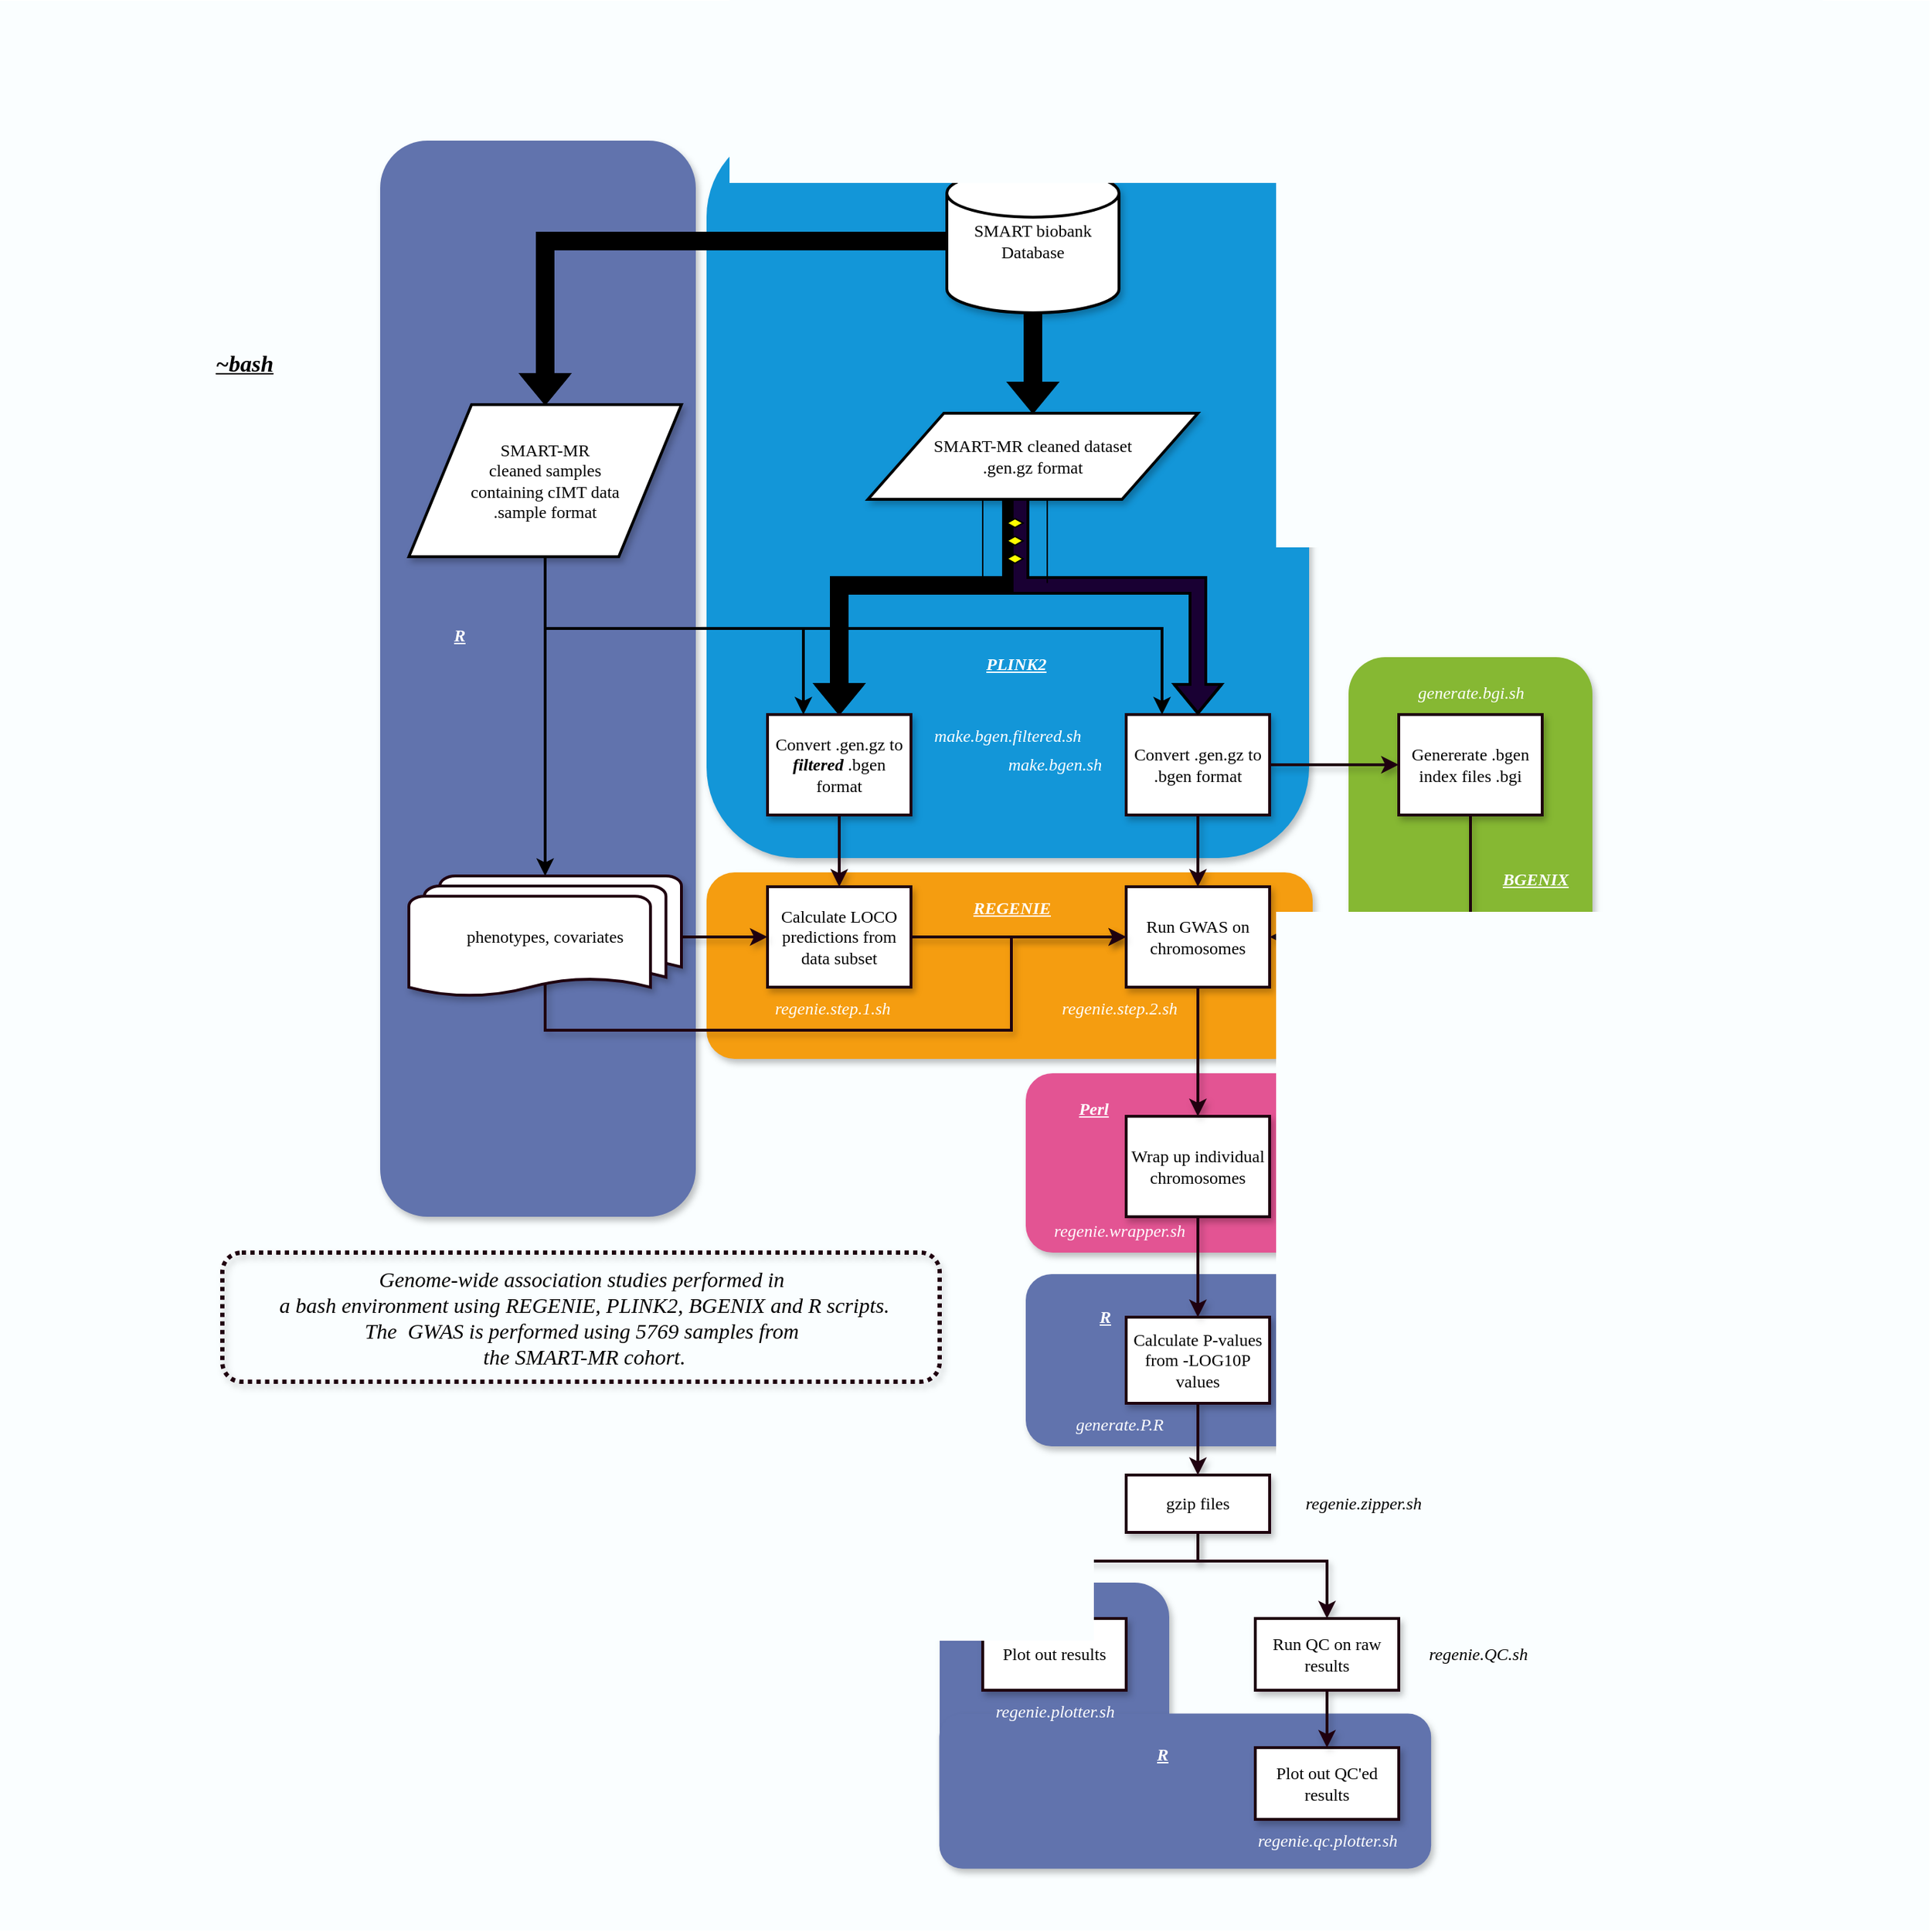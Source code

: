 <mxfile version="20.4.0" type="github">
  <diagram id="kgpKYQtTHZ0yAKxKKP6v" name="Page-1">
    <mxGraphModel dx="2952" dy="2538" grid="1" gridSize="10" guides="1" tooltips="1" connect="1" arrows="1" fold="1" page="1" pageScale="1" pageWidth="850" pageHeight="1100" background="none" math="0" shadow="0">
      <root>
        <mxCell id="0" />
        <mxCell id="1" parent="0" />
        <mxCell id="tp_FHZZYY3tg1q9kBMh7-71" value="" style="whiteSpace=wrap;html=1;aspect=fixed;strokeWidth=20;fontFamily=Georgia;fontColor=#000000;fillColor=#FAFEFF;strokeColor=none;sketch=0;" parent="1" vertex="1">
          <mxGeometry x="-425" y="-277.5" width="1345" height="1345" as="geometry" />
        </mxCell>
        <mxCell id="tp_FHZZYY3tg1q9kBMh7-68" value="" style="whiteSpace=wrap;html=1;fontFamily=Georgia;fontColor=none;fillColor=#6173AD;strokeColor=none;sketch=0;glass=0;shadow=1;rounded=1;" parent="1" vertex="1">
          <mxGeometry x="230" y="825" width="160" height="175" as="geometry" />
        </mxCell>
        <mxCell id="tp_FHZZYY3tg1q9kBMh7-67" value="" style="whiteSpace=wrap;html=1;fontFamily=Georgia;fontColor=none;fillColor=#6173AD;strokeColor=none;sketch=0;glass=0;shadow=1;rounded=1;" parent="1" vertex="1">
          <mxGeometry x="290" y="610" width="200" height="120" as="geometry" />
        </mxCell>
        <mxCell id="tp_FHZZYY3tg1q9kBMh7-63" value="" style="whiteSpace=wrap;html=1;fontFamily=Georgia;fontColor=#000000;fillColor=#F59D10;strokeColor=none;sketch=0;glass=0;shadow=1;rounded=1;" parent="1" vertex="1">
          <mxGeometry x="67.5" y="330" width="422.5" height="130" as="geometry" />
        </mxCell>
        <mxCell id="tp_FHZZYY3tg1q9kBMh7-60" value="" style="whiteSpace=wrap;html=1;fontFamily=Georgia;fontColor=#000000;fillColor=#86B833;strokeColor=none;sketch=0;rounded=1;glass=0;shadow=1;" parent="1" vertex="1">
          <mxGeometry x="515" y="180" width="170" height="270" as="geometry" />
        </mxCell>
        <mxCell id="tp_FHZZYY3tg1q9kBMh7-56" value="" style="whiteSpace=wrap;html=1;fontFamily=Georgia;fontColor=none;fillColor=#6173AD;strokeColor=none;sketch=0;glass=0;shadow=1;rounded=1;" parent="1" vertex="1">
          <mxGeometry x="-160" y="-180" width="220" height="750" as="geometry" />
        </mxCell>
        <mxCell id="tp_FHZZYY3tg1q9kBMh7-55" value="" style="whiteSpace=wrap;html=1;fillColor=#1396D8;strokeColor=none;fontFamily=Georgia;sketch=0;glass=0;shadow=1;rounded=1;" parent="1" vertex="1">
          <mxGeometry x="67.5" y="-190" width="420" height="510" as="geometry" />
        </mxCell>
        <mxCell id="tp_FHZZYY3tg1q9kBMh7-1" value="&lt;font&gt;SMART-MR cleaned dataset&lt;br&gt;.gen.gz format&lt;br&gt;&lt;/font&gt;" style="shape=parallelogram;html=1;strokeWidth=2;perimeter=parallelogramPerimeter;whiteSpace=wrap;arcSize=12;size=0.23;fontFamily=Georgia;strokeColor=default;sketch=0;shadow=1;" parent="1" vertex="1">
          <mxGeometry x="180" y="10" width="230" height="60" as="geometry" />
        </mxCell>
        <mxCell id="tp_FHZZYY3tg1q9kBMh7-3" value="" style="shape=flexArrow;endArrow=classic;html=1;strokeWidth=2;strokeColor=default;fillColor=#000000;entryX=0.5;entryY=0;entryDx=0;entryDy=0;fontFamily=Georgia;rounded=0;sketch=0;" parent="1" target="tp_FHZZYY3tg1q9kBMh7-4" edge="1">
          <mxGeometry width="50" height="50" relative="1" as="geometry">
            <mxPoint x="280" y="70" as="sourcePoint" />
            <mxPoint x="280" y="140" as="targetPoint" />
            <Array as="points">
              <mxPoint x="280" y="130" />
              <mxPoint x="160" y="130" />
            </Array>
          </mxGeometry>
        </mxCell>
        <mxCell id="tp_FHZZYY3tg1q9kBMh7-14" value="" style="edgeStyle=orthogonalEdgeStyle;orthogonalLoop=1;jettySize=auto;html=1;strokeColor=#1F000F;strokeWidth=2;fillColor=#000000;fontFamily=Georgia;rounded=0;sketch=0;shadow=1;" parent="1" source="tp_FHZZYY3tg1q9kBMh7-4" target="tp_FHZZYY3tg1q9kBMh7-11" edge="1">
          <mxGeometry relative="1" as="geometry" />
        </mxCell>
        <mxCell id="tp_FHZZYY3tg1q9kBMh7-4" value="Convert .gen.gz to &lt;i&gt;&lt;b&gt;filtered&lt;/b&gt; &lt;/i&gt;.bgen format" style="whiteSpace=wrap;html=1;absoluteArcSize=1;arcSize=14;strokeWidth=2;fillColor=#FFFFFF;fontFamily=Georgia;strokeColor=#1F000F;sketch=0;shadow=1;" parent="1" vertex="1">
          <mxGeometry x="110" y="220" width="100" height="70" as="geometry" />
        </mxCell>
        <mxCell id="tp_FHZZYY3tg1q9kBMh7-15" value="" style="edgeStyle=orthogonalEdgeStyle;orthogonalLoop=1;jettySize=auto;html=1;strokeColor=#1F000F;strokeWidth=2;fillColor=#000000;fontFamily=Georgia;rounded=0;sketch=0;shadow=1;" parent="1" source="tp_FHZZYY3tg1q9kBMh7-6" target="tp_FHZZYY3tg1q9kBMh7-12" edge="1">
          <mxGeometry relative="1" as="geometry" />
        </mxCell>
        <mxCell id="tp_FHZZYY3tg1q9kBMh7-18" style="edgeStyle=orthogonalEdgeStyle;orthogonalLoop=1;jettySize=auto;html=1;strokeColor=#1F000F;strokeWidth=2;fillColor=#000000;fontFamily=Georgia;rounded=0;sketch=0;shadow=1;" parent="1" source="tp_FHZZYY3tg1q9kBMh7-6" target="tp_FHZZYY3tg1q9kBMh7-9" edge="1">
          <mxGeometry relative="1" as="geometry" />
        </mxCell>
        <mxCell id="tp_FHZZYY3tg1q9kBMh7-6" value="Convert .gen.gz to .bgen format" style="whiteSpace=wrap;html=1;absoluteArcSize=1;arcSize=14;strokeWidth=2;fillColor=#FFFFFF;fontFamily=Georgia;strokeColor=#1F000F;sketch=0;shadow=1;" parent="1" vertex="1">
          <mxGeometry x="360" y="220" width="100" height="70" as="geometry" />
        </mxCell>
        <mxCell id="tp_FHZZYY3tg1q9kBMh7-7" value="" style="shape=flexArrow;endArrow=classic;html=1;strokeWidth=2;strokeColor=default;fillColor=#190033;entryX=0.5;entryY=0;entryDx=0;entryDy=0;exitX=0.461;exitY=0.983;exitDx=0;exitDy=0;exitPerimeter=0;fontFamily=Georgia;rounded=0;sketch=0;" parent="1" source="tp_FHZZYY3tg1q9kBMh7-1" target="tp_FHZZYY3tg1q9kBMh7-6" edge="1">
          <mxGeometry width="50" height="50" relative="1" as="geometry">
            <mxPoint x="290" y="80" as="sourcePoint" />
            <mxPoint x="170" y="230" as="targetPoint" />
            <Array as="points">
              <mxPoint x="286" y="130" />
              <mxPoint x="410" y="130" />
            </Array>
          </mxGeometry>
        </mxCell>
        <mxCell id="tp_FHZZYY3tg1q9kBMh7-19" style="edgeStyle=orthogonalEdgeStyle;orthogonalLoop=1;jettySize=auto;html=1;entryX=1;entryY=0.5;entryDx=0;entryDy=0;strokeColor=#1F000F;strokeWidth=2;fillColor=#000000;fontFamily=Georgia;rounded=0;sketch=0;shadow=1;" parent="1" source="tp_FHZZYY3tg1q9kBMh7-9" target="tp_FHZZYY3tg1q9kBMh7-12" edge="1">
          <mxGeometry relative="1" as="geometry">
            <Array as="points">
              <mxPoint x="600" y="375" />
            </Array>
          </mxGeometry>
        </mxCell>
        <mxCell id="tp_FHZZYY3tg1q9kBMh7-9" value="Genererate .bgen index files .bgi" style="whiteSpace=wrap;html=1;absoluteArcSize=1;arcSize=14;strokeWidth=2;fillColor=#FFFFFF;fontFamily=Georgia;strokeColor=#1F000F;sketch=0;shadow=1;" parent="1" vertex="1">
          <mxGeometry x="550" y="220" width="100" height="70" as="geometry" />
        </mxCell>
        <mxCell id="tp_FHZZYY3tg1q9kBMh7-17" style="edgeStyle=orthogonalEdgeStyle;orthogonalLoop=1;jettySize=auto;html=1;entryX=0;entryY=0.5;entryDx=0;entryDy=0;strokeColor=#1F000F;strokeWidth=2;fillColor=#000000;fontFamily=Georgia;rounded=0;sketch=0;shadow=1;" parent="1" source="tp_FHZZYY3tg1q9kBMh7-11" target="tp_FHZZYY3tg1q9kBMh7-12" edge="1">
          <mxGeometry relative="1" as="geometry" />
        </mxCell>
        <mxCell id="tp_FHZZYY3tg1q9kBMh7-11" value="Calculate LOCO predictions from data subset" style="whiteSpace=wrap;html=1;absoluteArcSize=1;arcSize=14;strokeWidth=2;fillColor=#FFFFFF;fontFamily=Georgia;strokeColor=#1F000F;sketch=0;shadow=1;" parent="1" vertex="1">
          <mxGeometry x="110" y="340" width="100" height="70" as="geometry" />
        </mxCell>
        <mxCell id="tp_FHZZYY3tg1q9kBMh7-12" value="Run GWAS on chromosomes" style="whiteSpace=wrap;html=1;absoluteArcSize=1;arcSize=14;strokeWidth=2;fillColor=#FFFFFF;fontFamily=Georgia;strokeColor=#1F000F;sketch=0;shadow=1;" parent="1" vertex="1">
          <mxGeometry x="360" y="340" width="100" height="70" as="geometry" />
        </mxCell>
        <mxCell id="tp_FHZZYY3tg1q9kBMh7-28" value="" style="edgeStyle=orthogonalEdgeStyle;orthogonalLoop=1;jettySize=auto;html=1;strokeColor=#1F000F;strokeWidth=2;fillColor=#000000;fontFamily=Georgia;rounded=0;sketch=0;shadow=1;" parent="1" source="tp_FHZZYY3tg1q9kBMh7-22" target="tp_FHZZYY3tg1q9kBMh7-27" edge="1">
          <mxGeometry relative="1" as="geometry" />
        </mxCell>
        <mxCell id="tp_FHZZYY3tg1q9kBMh7-22" value="Calculate P-values from -LOG10P values" style="whiteSpace=wrap;html=1;absoluteArcSize=1;arcSize=14;strokeWidth=2;fillColor=#FFFFFF;fontFamily=Georgia;strokeColor=#1F000F;sketch=0;shadow=1;" parent="1" vertex="1">
          <mxGeometry x="360" y="640" width="100" height="60" as="geometry" />
        </mxCell>
        <mxCell id="tp_FHZZYY3tg1q9kBMh7-25" value="" style="edgeStyle=orthogonalEdgeStyle;orthogonalLoop=1;jettySize=auto;html=1;strokeColor=#1F000F;strokeWidth=2;fillColor=#000000;fontFamily=Georgia;rounded=0;sketch=0;shadow=1;" parent="1" source="tp_FHZZYY3tg1q9kBMh7-24" target="tp_FHZZYY3tg1q9kBMh7-11" edge="1">
          <mxGeometry relative="1" as="geometry" />
        </mxCell>
        <mxCell id="tp_FHZZYY3tg1q9kBMh7-65" style="edgeStyle=orthogonalEdgeStyle;orthogonalLoop=1;jettySize=auto;html=1;entryX=0;entryY=0.5;entryDx=0;entryDy=0;strokeColor=#1F000F;strokeWidth=2;fontFamily=Georgia;fontColor=#000000;fillColor=#000000;exitX=0.5;exitY=0.771;exitDx=0;exitDy=0;exitPerimeter=0;rounded=0;sketch=0;shadow=1;" parent="1" source="tp_FHZZYY3tg1q9kBMh7-24" target="tp_FHZZYY3tg1q9kBMh7-12" edge="1">
          <mxGeometry relative="1" as="geometry">
            <Array as="points">
              <mxPoint x="-45" y="440" />
              <mxPoint x="280" y="440" />
              <mxPoint x="280" y="375" />
            </Array>
          </mxGeometry>
        </mxCell>
        <mxCell id="tp_FHZZYY3tg1q9kBMh7-24" value="phenotypes, covariates" style="strokeWidth=2;html=1;shape=mxgraph.flowchart.multi-document;whiteSpace=wrap;fillColor=#FFFFFF;fontFamily=Georgia;strokeColor=#1F000F;sketch=0;shadow=1;" parent="1" vertex="1">
          <mxGeometry x="-140" y="332.5" width="190" height="85" as="geometry" />
        </mxCell>
        <mxCell id="tp_FHZZYY3tg1q9kBMh7-30" value="" style="edgeStyle=orthogonalEdgeStyle;orthogonalLoop=1;jettySize=auto;html=1;strokeColor=#1F000F;strokeWidth=2;fillColor=#000000;fontFamily=Georgia;entryX=0.5;entryY=0;entryDx=0;entryDy=0;rounded=0;sketch=0;shadow=1;" parent="1" source="tp_FHZZYY3tg1q9kBMh7-27" target="tp_FHZZYY3tg1q9kBMh7-29" edge="1">
          <mxGeometry relative="1" as="geometry">
            <mxPoint x="310" y="830" as="targetPoint" />
            <Array as="points">
              <mxPoint x="410" y="810" />
              <mxPoint x="310" y="810" />
            </Array>
          </mxGeometry>
        </mxCell>
        <mxCell id="tp_FHZZYY3tg1q9kBMh7-35" style="edgeStyle=orthogonalEdgeStyle;orthogonalLoop=1;jettySize=auto;html=1;entryX=0.5;entryY=0;entryDx=0;entryDy=0;strokeColor=#1F000F;strokeWidth=2;fillColor=#000000;exitX=0.5;exitY=1;exitDx=0;exitDy=0;fontFamily=Georgia;rounded=0;sketch=0;shadow=1;" parent="1" source="tp_FHZZYY3tg1q9kBMh7-27" target="tp_FHZZYY3tg1q9kBMh7-31" edge="1">
          <mxGeometry relative="1" as="geometry">
            <Array as="points">
              <mxPoint x="410" y="810" />
              <mxPoint x="500" y="810" />
            </Array>
          </mxGeometry>
        </mxCell>
        <mxCell id="tp_FHZZYY3tg1q9kBMh7-27" value="gzip files" style="whiteSpace=wrap;html=1;absoluteArcSize=1;arcSize=14;strokeWidth=2;fillColor=#FFFFFF;fontFamily=Georgia;strokeColor=#1F000F;sketch=0;shadow=1;" parent="1" vertex="1">
          <mxGeometry x="360" y="750" width="100" height="40" as="geometry" />
        </mxCell>
        <mxCell id="tp_FHZZYY3tg1q9kBMh7-29" value="Plot out results" style="whiteSpace=wrap;html=1;absoluteArcSize=1;arcSize=14;strokeWidth=2;fillColor=#FFFFFF;fontFamily=Georgia;strokeColor=#1F000F;sketch=0;shadow=1;" parent="1" vertex="1">
          <mxGeometry x="260" y="850" width="100" height="50" as="geometry" />
        </mxCell>
        <mxCell id="tp_FHZZYY3tg1q9kBMh7-31" value="Run QC on raw results" style="whiteSpace=wrap;html=1;absoluteArcSize=1;arcSize=14;strokeWidth=2;fillColor=#FFFFFF;fontFamily=Georgia;strokeColor=#1F000F;sketch=0;shadow=1;" parent="1" vertex="1">
          <mxGeometry x="450" y="850" width="100" height="50" as="geometry" />
        </mxCell>
        <mxCell id="tp_FHZZYY3tg1q9kBMh7-37" value="&lt;i&gt;&lt;b&gt;&lt;u&gt;PLINK2&lt;/u&gt;&lt;/b&gt;&lt;/i&gt;" style="text;html=1;align=center;verticalAlign=middle;resizable=0;points=[];autosize=1;strokeColor=none;fillColor=none;fontFamily=Georgia;sketch=0;shadow=1;fontColor=#FFFFFF;" parent="1" vertex="1">
          <mxGeometry x="247.5" y="170" width="70" height="30" as="geometry" />
        </mxCell>
        <mxCell id="tp_FHZZYY3tg1q9kBMh7-38" value="" style="verticalLabelPosition=bottom;verticalAlign=top;html=1;shape=mxgraph.flowchart.parallel_mode;pointerEvents=1;fillColor=#FFFFFF;rotation=90;fontFamily=Georgia;strokeColor=default;sketch=0;" parent="1" vertex="1">
          <mxGeometry x="253.21" y="76.48" width="58.59" height="45" as="geometry" />
        </mxCell>
        <mxCell id="tp_FHZZYY3tg1q9kBMh7-59" value="&lt;b style=&quot;&quot;&gt;&lt;i&gt;&lt;u&gt;R&lt;/u&gt;&lt;/i&gt;&lt;/b&gt;" style="text;html=1;align=center;verticalAlign=middle;resizable=0;points=[];autosize=1;strokeColor=none;fillColor=none;fontFamily=Georgia;fontColor=#FFFFFF;sketch=0;shadow=1;" parent="1" vertex="1">
          <mxGeometry x="-120" y="150" width="30" height="30" as="geometry" />
        </mxCell>
        <mxCell id="tp_FHZZYY3tg1q9kBMh7-62" value="&lt;i&gt;&lt;b&gt;&lt;u&gt;BGENIX&lt;/u&gt;&lt;/b&gt;&lt;/i&gt;" style="text;html=1;align=center;verticalAlign=middle;resizable=0;points=[];autosize=1;strokeColor=none;fillColor=none;fontFamily=Georgia;fontColor=#FFFFFF;sketch=0;shadow=1;" parent="1" vertex="1">
          <mxGeometry x="605" y="320" width="80" height="30" as="geometry" />
        </mxCell>
        <mxCell id="tp_FHZZYY3tg1q9kBMh7-66" value="&lt;i&gt;&lt;b&gt;&lt;u&gt;REGENIE&lt;/u&gt;&lt;/b&gt;&lt;/i&gt;" style="text;html=1;align=center;verticalAlign=middle;resizable=0;points=[];autosize=1;strokeColor=none;fillColor=none;fontFamily=Georgia;fontColor=#FFFFFF;sketch=0;shadow=1;" parent="1" vertex="1">
          <mxGeometry x="240" y="340" width="80" height="30" as="geometry" />
        </mxCell>
        <mxCell id="tp_FHZZYY3tg1q9kBMh7-72" value="&lt;i&gt;&lt;b&gt;&lt;u&gt;&lt;font style=&quot;font-size: 16px;&quot;&gt;~bash&lt;/font&gt;&lt;/u&gt;&lt;/b&gt;&lt;/i&gt;" style="text;html=1;align=center;verticalAlign=middle;resizable=0;points=[];autosize=1;strokeColor=none;fillColor=none;fontFamily=Georgia;fontColor=#000000;sketch=0;" parent="1" vertex="1">
          <mxGeometry x="-290" y="-40" width="70" height="30" as="geometry" />
        </mxCell>
        <mxCell id="tp_FHZZYY3tg1q9kBMh7-73" value="" style="whiteSpace=wrap;html=1;fontFamily=Georgia;fontColor=none;fillColor=#6173AD;strokeColor=none;rotation=90;sketch=0;glass=0;shadow=1;rounded=1;" parent="1" vertex="1">
          <mxGeometry x="347.11" y="798.87" width="108.11" height="342.81" as="geometry" />
        </mxCell>
        <mxCell id="tp_FHZZYY3tg1q9kBMh7-34" value="Plot out QC&#39;ed results" style="whiteSpace=wrap;html=1;absoluteArcSize=1;arcSize=14;strokeWidth=2;fillColor=#FFFFFF;fontFamily=Georgia;strokeColor=#1F000F;sketch=0;shadow=1;" parent="1" vertex="1">
          <mxGeometry x="450" y="940" width="100" height="50" as="geometry" />
        </mxCell>
        <mxCell id="tp_FHZZYY3tg1q9kBMh7-36" value="" style="edgeStyle=orthogonalEdgeStyle;orthogonalLoop=1;jettySize=auto;html=1;strokeColor=#1F000F;strokeWidth=2;fillColor=#000000;fontFamily=Georgia;rounded=0;sketch=0;shadow=1;" parent="1" source="tp_FHZZYY3tg1q9kBMh7-31" target="tp_FHZZYY3tg1q9kBMh7-34" edge="1">
          <mxGeometry relative="1" as="geometry" />
        </mxCell>
        <mxCell id="tp_FHZZYY3tg1q9kBMh7-74" value="&lt;font style=&quot;font-size: 15px;&quot;&gt;&lt;i&gt;Genome-wide association studies performed in&lt;br&gt;&lt;font style=&quot;font-size: 15px;&quot;&gt;&amp;nbsp;a bash environment using REGENIE, PLINK2, BGENIX and R scripts. &lt;br&gt;&lt;/font&gt;The&amp;nbsp; GWAS is performed using 5769 samples from&lt;br&gt;&amp;nbsp;the SMART-MR cohort.&lt;/i&gt;&lt;/font&gt;" style="text;html=1;align=center;verticalAlign=middle;resizable=0;points=[];autosize=1;strokeColor=#1F000F;fillColor=none;fontFamily=Georgia;dashed=1;dashPattern=1 1;sketch=0;strokeWidth=3;rounded=1;shadow=1;" parent="1" vertex="1">
          <mxGeometry x="-270" y="595" width="500" height="90" as="geometry" />
        </mxCell>
        <mxCell id="tp_FHZZYY3tg1q9kBMh7-79" value="make.bgen.filtered.sh" style="text;html=1;align=center;verticalAlign=middle;resizable=0;points=[];autosize=1;strokeColor=none;fillColor=none;fontFamily=Georgia;sketch=0;shadow=1;fontStyle=2;fontColor=#FFFFFF;" parent="1" vertex="1">
          <mxGeometry x="207.11" y="220" width="140" height="30" as="geometry" />
        </mxCell>
        <mxCell id="tp_FHZZYY3tg1q9kBMh7-80" value="make.bgen.sh" style="text;html=1;align=center;verticalAlign=middle;resizable=0;points=[];autosize=1;strokeColor=none;fillColor=none;fontFamily=Georgia;sketch=0;shadow=1;fontStyle=2;fontColor=#FFFFFF;" parent="1" vertex="1">
          <mxGeometry x="260" y="240" width="100" height="30" as="geometry" />
        </mxCell>
        <mxCell id="tp_FHZZYY3tg1q9kBMh7-81" value="generate.bgi.sh" style="text;html=1;align=center;verticalAlign=middle;resizable=0;points=[];autosize=1;strokeColor=none;fillColor=none;fontFamily=Georgia;sketch=0;shadow=1;fontStyle=2;fontColor=#FFFFFF;" parent="1" vertex="1">
          <mxGeometry x="545" y="190" width="110" height="30" as="geometry" />
        </mxCell>
        <mxCell id="tp_FHZZYY3tg1q9kBMh7-82" value="regenie.step.1.sh" style="text;html=1;align=center;verticalAlign=middle;resizable=0;points=[];autosize=1;strokeColor=none;fillColor=none;fontFamily=Georgia;sketch=0;shadow=1;fontStyle=2;fontColor=#FFFFFF;" parent="1" vertex="1">
          <mxGeometry x="100" y="410" width="110" height="30" as="geometry" />
        </mxCell>
        <mxCell id="tp_FHZZYY3tg1q9kBMh7-84" value="regenie.step.2.sh" style="text;html=1;align=center;verticalAlign=middle;resizable=0;points=[];autosize=1;strokeColor=none;fillColor=none;fontFamily=Georgia;sketch=0;shadow=1;fontStyle=2;fontColor=#FFFFFF;" parent="1" vertex="1">
          <mxGeometry x="300" y="410" width="110" height="30" as="geometry" />
        </mxCell>
        <mxCell id="tp_FHZZYY3tg1q9kBMh7-85" value="" style="rounded=1;whiteSpace=wrap;html=1;strokeColor=none;fontFamily=Georgia;fillColor=#E35493;sketch=0;glass=0;shadow=1;" parent="1" vertex="1">
          <mxGeometry x="290" y="470" width="200" height="125" as="geometry" />
        </mxCell>
        <mxCell id="tp_FHZZYY3tg1q9kBMh7-20" value="Wrap up individual chromosomes" style="whiteSpace=wrap;html=1;absoluteArcSize=1;arcSize=14;strokeWidth=2;fillColor=#FFFFFF;fontFamily=Georgia;strokeColor=#1F000F;sketch=0;shadow=1;" parent="1" vertex="1">
          <mxGeometry x="360" y="500" width="100" height="70" as="geometry" />
        </mxCell>
        <mxCell id="tp_FHZZYY3tg1q9kBMh7-86" value="&lt;b&gt;&lt;i&gt;&lt;u&gt;Perl&lt;/u&gt;&lt;/i&gt;&lt;/b&gt;" style="text;html=1;align=center;verticalAlign=middle;resizable=0;points=[];autosize=1;strokeColor=none;fillColor=none;fontFamily=Georgia;sketch=0;shadow=1;fontColor=#FFFFFF;" parent="1" vertex="1">
          <mxGeometry x="311.8" y="480" width="50" height="30" as="geometry" />
        </mxCell>
        <mxCell id="tp_FHZZYY3tg1q9kBMh7-21" value="" style="edgeStyle=orthogonalEdgeStyle;orthogonalLoop=1;jettySize=auto;html=1;strokeColor=#1F000F;strokeWidth=2;fillColor=#000000;fontFamily=Georgia;rounded=0;sketch=0;shadow=1;" parent="1" source="tp_FHZZYY3tg1q9kBMh7-12" target="tp_FHZZYY3tg1q9kBMh7-20" edge="1">
          <mxGeometry relative="1" as="geometry" />
        </mxCell>
        <mxCell id="tp_FHZZYY3tg1q9kBMh7-23" value="" style="edgeStyle=orthogonalEdgeStyle;orthogonalLoop=1;jettySize=auto;html=1;strokeColor=#1F000F;strokeWidth=2;fillColor=#000000;fontFamily=Georgia;rounded=0;sketch=0;shadow=1;" parent="1" source="tp_FHZZYY3tg1q9kBMh7-20" target="tp_FHZZYY3tg1q9kBMh7-22" edge="1">
          <mxGeometry relative="1" as="geometry" />
        </mxCell>
        <mxCell id="mQ__n77R_dniZBulQF24-1" value="&lt;i&gt;regenie.wrapper.sh&lt;/i&gt;" style="text;html=1;align=center;verticalAlign=middle;resizable=0;points=[];autosize=1;strokeColor=none;fillColor=none;fontColor=#FFFFFF;fontFamily=Georgia;" parent="1" vertex="1">
          <mxGeometry x="290" y="565" width="130" height="30" as="geometry" />
        </mxCell>
        <mxCell id="mQ__n77R_dniZBulQF24-2" value="&lt;i&gt;generate.P.R&lt;/i&gt;" style="text;html=1;align=center;verticalAlign=middle;resizable=0;points=[];autosize=1;strokeColor=none;fillColor=none;fontColor=#FFFFFF;fontFamily=Georgia;" parent="1" vertex="1">
          <mxGeometry x="310" y="700" width="90" height="30" as="geometry" />
        </mxCell>
        <mxCell id="mQ__n77R_dniZBulQF24-3" value="&lt;i&gt;regenie.plotter.sh&lt;/i&gt;" style="text;html=1;align=center;verticalAlign=middle;resizable=0;points=[];autosize=1;strokeColor=none;fillColor=none;fontColor=#FFFFFF;fontFamily=Georgia;" parent="1" vertex="1">
          <mxGeometry x="250" y="900" width="120" height="30" as="geometry" />
        </mxCell>
        <mxCell id="mQ__n77R_dniZBulQF24-4" value="&lt;i&gt;regenie.QC.sh&lt;/i&gt;" style="text;html=1;align=center;verticalAlign=middle;resizable=0;points=[];autosize=1;strokeColor=none;fillColor=none;fontFamily=Georgia;" parent="1" vertex="1">
          <mxGeometry x="555" y="860" width="100" height="30" as="geometry" />
        </mxCell>
        <mxCell id="mQ__n77R_dniZBulQF24-5" value="&lt;i&gt;regenie.qc.plotter.sh&lt;/i&gt;" style="text;html=1;align=center;verticalAlign=middle;resizable=0;points=[];autosize=1;strokeColor=none;fillColor=none;fontColor=#FFFFFF;fontFamily=Georgia;" parent="1" vertex="1">
          <mxGeometry x="435" y="990" width="130" height="30" as="geometry" />
        </mxCell>
        <mxCell id="mQ__n77R_dniZBulQF24-6" value="&lt;i&gt;&lt;u&gt;&lt;b&gt;R&lt;/b&gt;&lt;/u&gt;&lt;/i&gt;" style="text;html=1;align=center;verticalAlign=middle;resizable=0;points=[];autosize=1;strokeColor=none;fillColor=none;rounded=1;shadow=1;glass=0;fontColor=#FFFFFF;fontFamily=Georgia;" parent="1" vertex="1">
          <mxGeometry x="330" y="625" width="30" height="30" as="geometry" />
        </mxCell>
        <mxCell id="mQ__n77R_dniZBulQF24-7" value="&lt;i&gt;&lt;u&gt;&lt;b&gt;R&lt;/b&gt;&lt;/u&gt;&lt;/i&gt;" style="text;html=1;align=center;verticalAlign=middle;resizable=0;points=[];autosize=1;strokeColor=none;fillColor=none;rounded=1;shadow=1;glass=0;fontColor=#FFFFFF;fontFamily=Georgia;" parent="1" vertex="1">
          <mxGeometry x="370.0" y="930" width="30" height="30" as="geometry" />
        </mxCell>
        <mxCell id="aLKKHit3uWaHvH31UWe--7" value="SMART biobank Database" style="strokeWidth=2;html=1;shape=mxgraph.flowchart.database;whiteSpace=wrap;fontColor=#000000;fillColor=default;strokeColor=#000000;sketch=0;shadow=1;fontFamily=Georgia;" vertex="1" parent="1">
          <mxGeometry x="235" y="-160" width="120" height="100" as="geometry" />
        </mxCell>
        <mxCell id="aLKKHit3uWaHvH31UWe--10" value="" style="shape=flexArrow;endArrow=classic;html=1;rounded=0;fontColor=#000000;fillColor=#000000;entryX=0.5;entryY=0;entryDx=0;entryDy=0;strokeWidth=2;exitX=0.5;exitY=1;exitDx=0;exitDy=0;exitPerimeter=0;" edge="1" parent="1" source="aLKKHit3uWaHvH31UWe--7" target="tp_FHZZYY3tg1q9kBMh7-1">
          <mxGeometry width="50" height="50" relative="1" as="geometry">
            <mxPoint x="284" y="-60" as="sourcePoint" />
            <mxPoint x="287" y="10" as="targetPoint" />
          </mxGeometry>
        </mxCell>
        <mxCell id="aLKKHit3uWaHvH31UWe--16" style="edgeStyle=orthogonalEdgeStyle;rounded=0;orthogonalLoop=1;jettySize=auto;html=1;entryX=0.5;entryY=0;entryDx=0;entryDy=0;entryPerimeter=0;strokeWidth=2;fontColor=#000000;fillColor=#000000;" edge="1" parent="1" source="aLKKHit3uWaHvH31UWe--13" target="tp_FHZZYY3tg1q9kBMh7-24">
          <mxGeometry relative="1" as="geometry" />
        </mxCell>
        <mxCell id="aLKKHit3uWaHvH31UWe--19" style="edgeStyle=orthogonalEdgeStyle;rounded=0;orthogonalLoop=1;jettySize=auto;html=1;entryX=0.25;entryY=0;entryDx=0;entryDy=0;strokeWidth=2;fontFamily=Georgia;fontColor=#000000;fillColor=#000000;" edge="1" parent="1" source="aLKKHit3uWaHvH31UWe--13" target="tp_FHZZYY3tg1q9kBMh7-6">
          <mxGeometry relative="1" as="geometry">
            <Array as="points">
              <mxPoint x="-45" y="160" />
              <mxPoint x="385" y="160" />
            </Array>
          </mxGeometry>
        </mxCell>
        <mxCell id="aLKKHit3uWaHvH31UWe--13" value="SMART-MR &lt;br&gt;cleaned samples&lt;br&gt;containing cIMT data&lt;br&gt;.sample format" style="shape=parallelogram;html=1;strokeWidth=2;perimeter=parallelogramPerimeter;whiteSpace=wrap;rounded=0;arcSize=12;size=0.23;strokeColor=#000000;fontColor=#000000;fillColor=default;shadow=1;fontFamily=Georgia;" vertex="1" parent="1">
          <mxGeometry x="-140" y="3.98" width="190" height="106.02" as="geometry" />
        </mxCell>
        <mxCell id="aLKKHit3uWaHvH31UWe--14" value="" style="shape=flexArrow;endArrow=classic;html=1;strokeWidth=2;strokeColor=default;fillColor=#000000;entryX=0.5;entryY=0;entryDx=0;entryDy=0;fontFamily=Georgia;rounded=0;sketch=0;exitX=0;exitY=0.5;exitDx=0;exitDy=0;exitPerimeter=0;" edge="1" parent="1" source="aLKKHit3uWaHvH31UWe--7" target="aLKKHit3uWaHvH31UWe--13">
          <mxGeometry width="50" height="50" relative="1" as="geometry">
            <mxPoint x="75" y="-140" as="sourcePoint" />
            <mxPoint x="-45" y="10" as="targetPoint" />
            <Array as="points">
              <mxPoint x="170" y="-110" />
              <mxPoint x="-45" y="-110" />
            </Array>
          </mxGeometry>
        </mxCell>
        <mxCell id="aLKKHit3uWaHvH31UWe--17" value="&lt;i&gt;regenie.zipper.sh&lt;/i&gt;" style="text;html=1;align=center;verticalAlign=middle;resizable=0;points=[];autosize=1;strokeColor=none;fillColor=none;fontFamily=Georgia;" vertex="1" parent="1">
          <mxGeometry x="465" y="755" width="120" height="30" as="geometry" />
        </mxCell>
        <mxCell id="aLKKHit3uWaHvH31UWe--18" value="" style="endArrow=classic;html=1;rounded=0;strokeWidth=2;fontFamily=Georgia;fontColor=#000000;fillColor=#000000;exitX=0.5;exitY=1;exitDx=0;exitDy=0;entryX=0.25;entryY=0;entryDx=0;entryDy=0;" edge="1" parent="1" source="aLKKHit3uWaHvH31UWe--13" target="tp_FHZZYY3tg1q9kBMh7-4">
          <mxGeometry width="50" height="50" relative="1" as="geometry">
            <mxPoint x="170" y="330" as="sourcePoint" />
            <mxPoint x="220" y="280" as="targetPoint" />
            <Array as="points">
              <mxPoint x="-45" y="160" />
              <mxPoint x="60" y="160" />
              <mxPoint x="135" y="160" />
            </Array>
          </mxGeometry>
        </mxCell>
      </root>
    </mxGraphModel>
  </diagram>
</mxfile>
